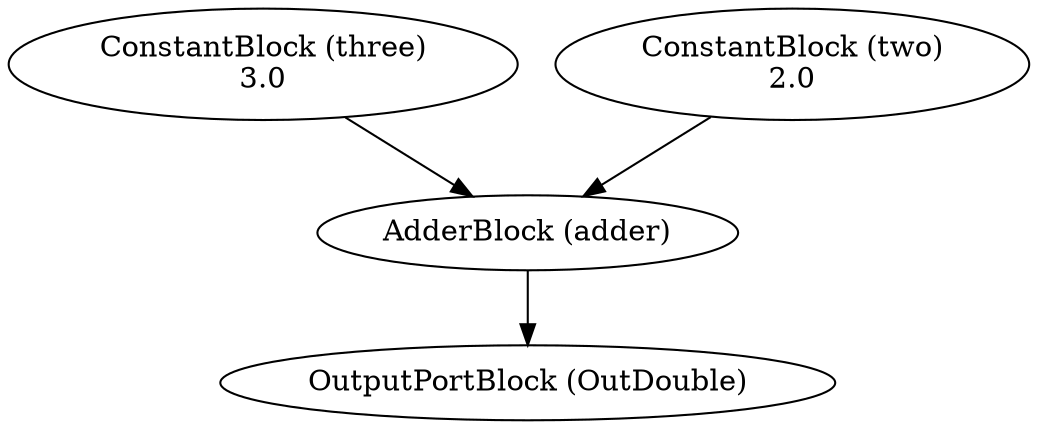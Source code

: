 digraph graphname
{OutDouble [label="OutputPortBlock (OutDouble)"];
adder -> OutDouble [label=""];
three [label="ConstantBlock (three)\n3.0"];
two [label="ConstantBlock (two)\n2.0"];
adder [label="AdderBlock (adder)"];
three -> adder [label=""];
two -> adder [label=""];

}